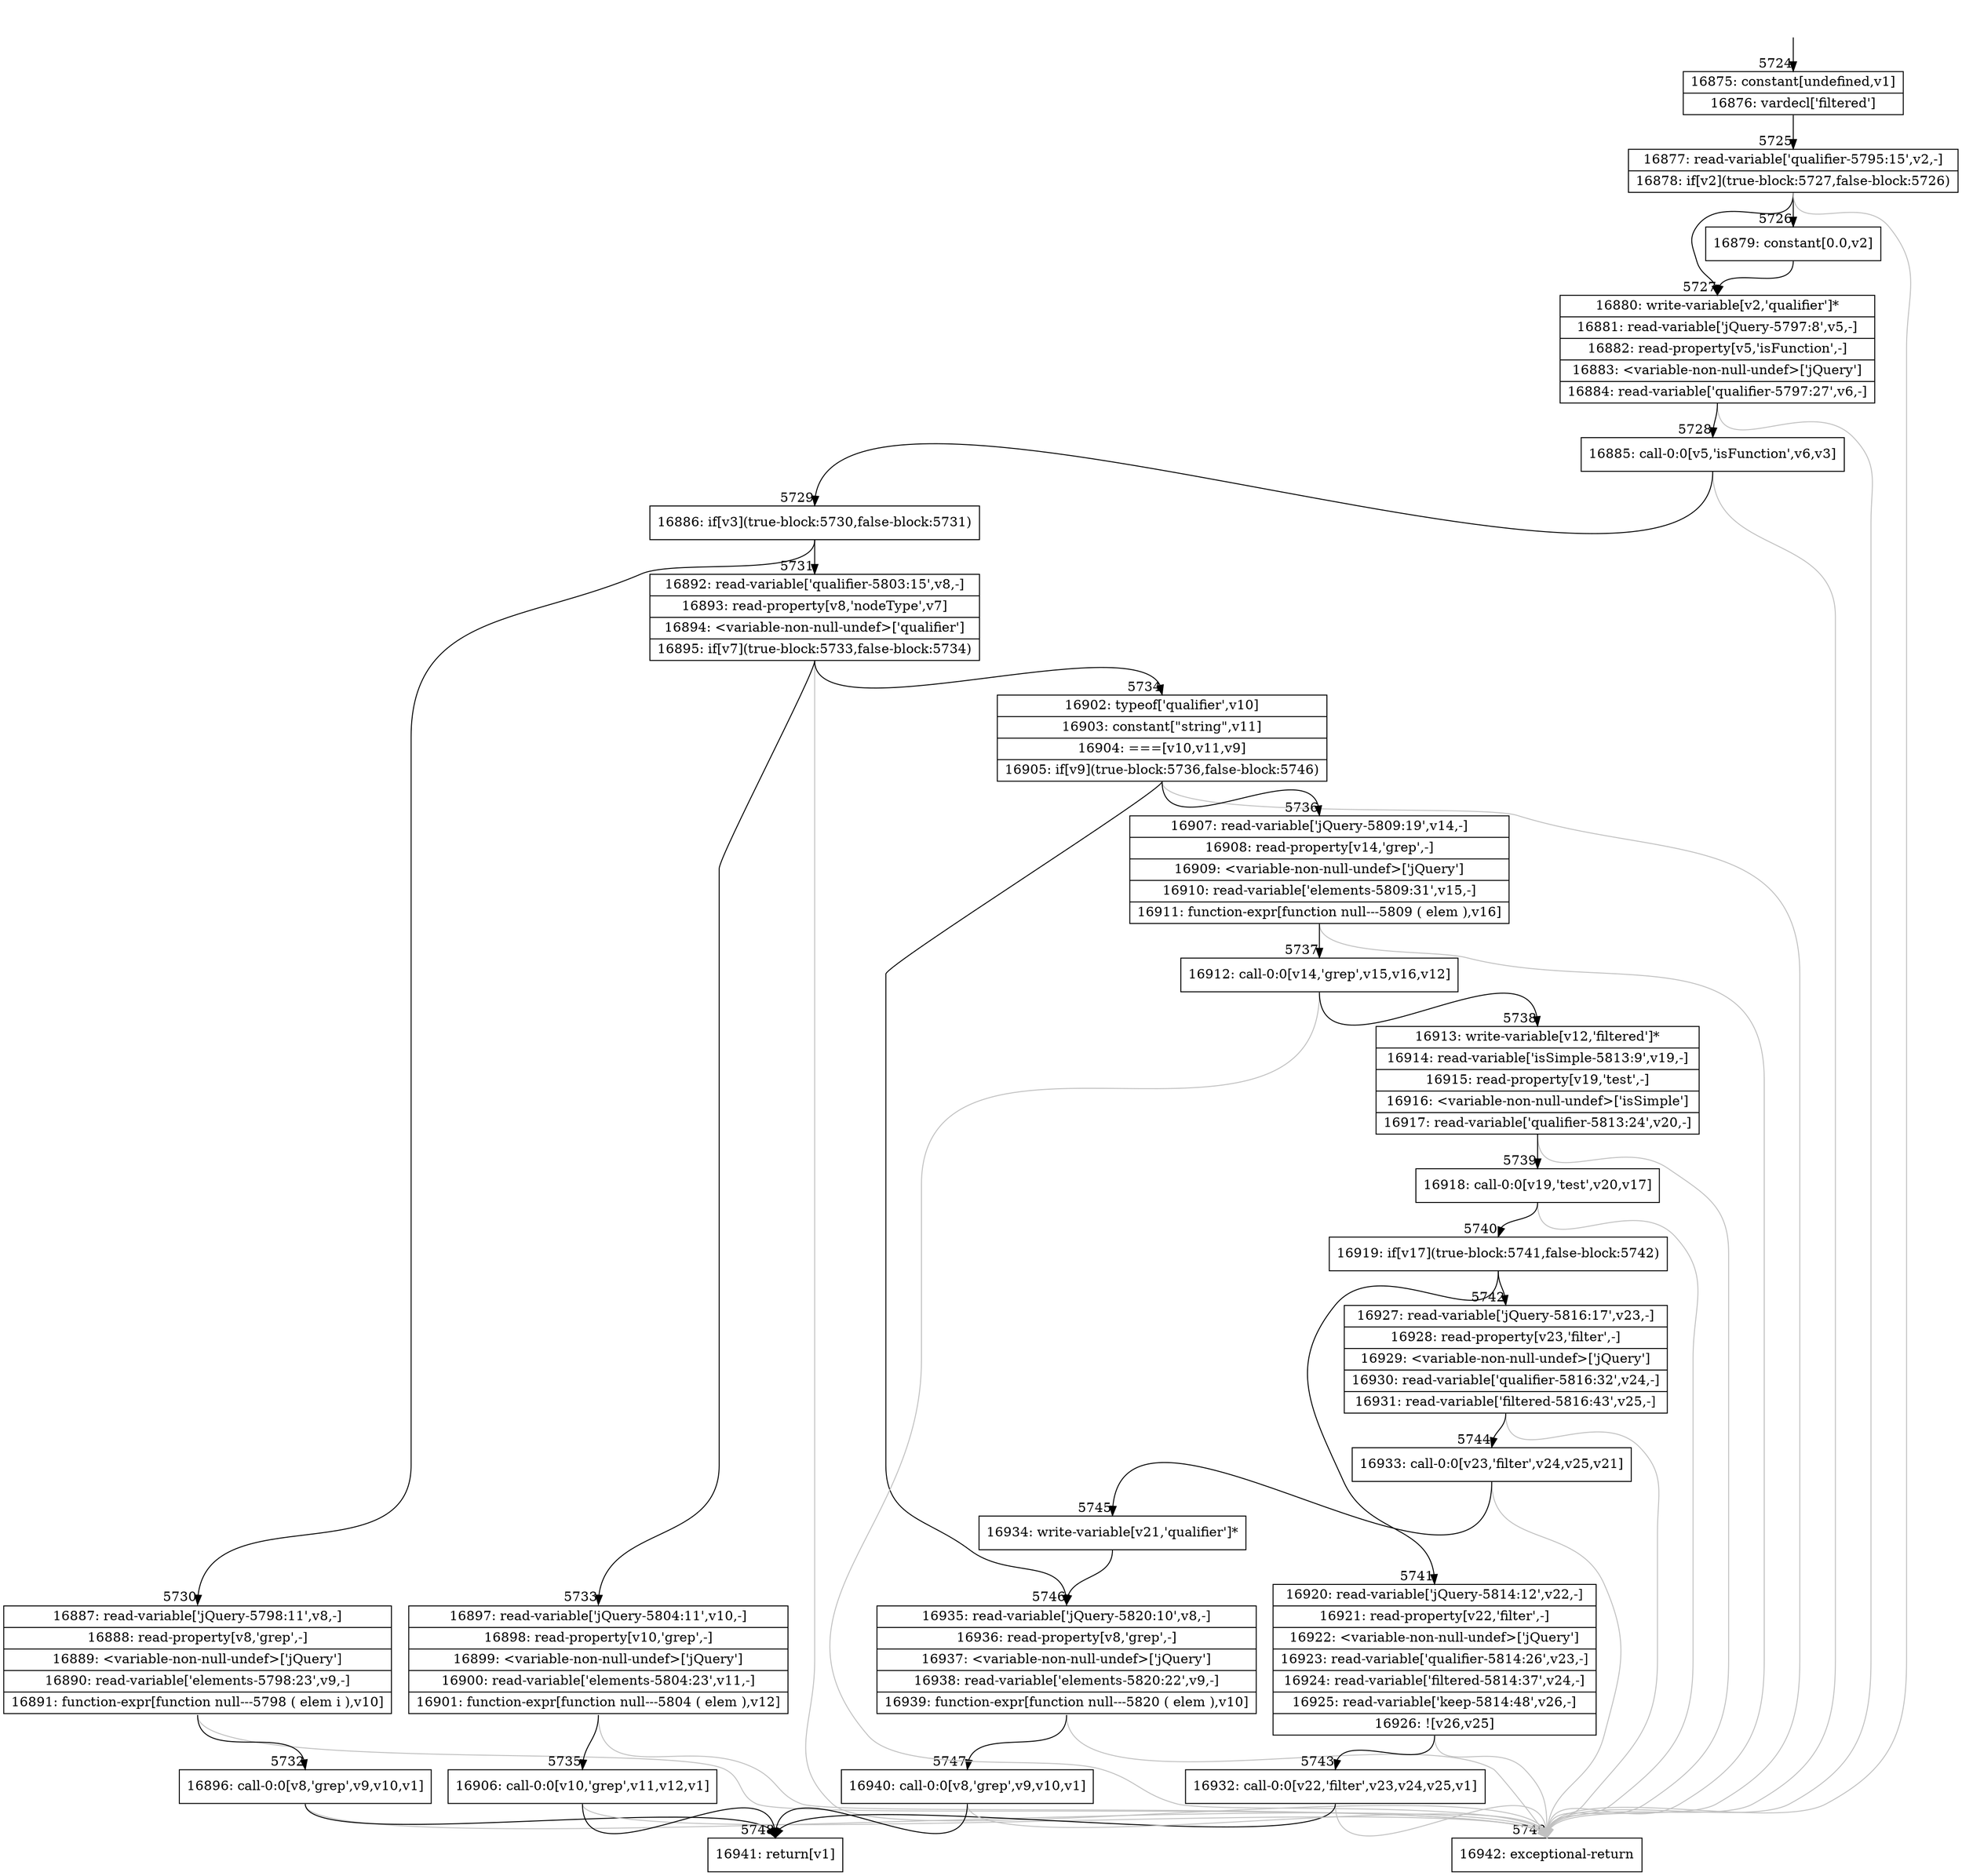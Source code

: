 digraph {
rankdir="TD"
BB_entry367[shape=none,label=""];
BB_entry367 -> BB5724 [tailport=s, headport=n, headlabel="    5724"]
BB5724 [shape=record label="{16875: constant[undefined,v1]|16876: vardecl['filtered']}" ] 
BB5724 -> BB5725 [tailport=s, headport=n, headlabel="      5725"]
BB5725 [shape=record label="{16877: read-variable['qualifier-5795:15',v2,-]|16878: if[v2](true-block:5727,false-block:5726)}" ] 
BB5725 -> BB5727 [tailport=s, headport=n, headlabel="      5727"]
BB5725 -> BB5726 [tailport=s, headport=n, headlabel="      5726"]
BB5725 -> BB5749 [tailport=s, headport=n, color=gray, headlabel="      5749"]
BB5726 [shape=record label="{16879: constant[0.0,v2]}" ] 
BB5726 -> BB5727 [tailport=s, headport=n]
BB5727 [shape=record label="{16880: write-variable[v2,'qualifier']*|16881: read-variable['jQuery-5797:8',v5,-]|16882: read-property[v5,'isFunction',-]|16883: \<variable-non-null-undef\>['jQuery']|16884: read-variable['qualifier-5797:27',v6,-]}" ] 
BB5727 -> BB5728 [tailport=s, headport=n, headlabel="      5728"]
BB5727 -> BB5749 [tailport=s, headport=n, color=gray]
BB5728 [shape=record label="{16885: call-0:0[v5,'isFunction',v6,v3]}" ] 
BB5728 -> BB5729 [tailport=s, headport=n, headlabel="      5729"]
BB5728 -> BB5749 [tailport=s, headport=n, color=gray]
BB5729 [shape=record label="{16886: if[v3](true-block:5730,false-block:5731)}" ] 
BB5729 -> BB5730 [tailport=s, headport=n, headlabel="      5730"]
BB5729 -> BB5731 [tailport=s, headport=n, headlabel="      5731"]
BB5730 [shape=record label="{16887: read-variable['jQuery-5798:11',v8,-]|16888: read-property[v8,'grep',-]|16889: \<variable-non-null-undef\>['jQuery']|16890: read-variable['elements-5798:23',v9,-]|16891: function-expr[function null---5798 ( elem i ),v10]}" ] 
BB5730 -> BB5732 [tailport=s, headport=n, headlabel="      5732"]
BB5730 -> BB5749 [tailport=s, headport=n, color=gray]
BB5731 [shape=record label="{16892: read-variable['qualifier-5803:15',v8,-]|16893: read-property[v8,'nodeType',v7]|16894: \<variable-non-null-undef\>['qualifier']|16895: if[v7](true-block:5733,false-block:5734)}" ] 
BB5731 -> BB5733 [tailport=s, headport=n, headlabel="      5733"]
BB5731 -> BB5734 [tailport=s, headport=n, headlabel="      5734"]
BB5731 -> BB5749 [tailport=s, headport=n, color=gray]
BB5732 [shape=record label="{16896: call-0:0[v8,'grep',v9,v10,v1]}" ] 
BB5732 -> BB5748 [tailport=s, headport=n, headlabel="      5748"]
BB5732 -> BB5749 [tailport=s, headport=n, color=gray]
BB5733 [shape=record label="{16897: read-variable['jQuery-5804:11',v10,-]|16898: read-property[v10,'grep',-]|16899: \<variable-non-null-undef\>['jQuery']|16900: read-variable['elements-5804:23',v11,-]|16901: function-expr[function null---5804 ( elem ),v12]}" ] 
BB5733 -> BB5735 [tailport=s, headport=n, headlabel="      5735"]
BB5733 -> BB5749 [tailport=s, headport=n, color=gray]
BB5734 [shape=record label="{16902: typeof['qualifier',v10]|16903: constant[\"string\",v11]|16904: ===[v10,v11,v9]|16905: if[v9](true-block:5736,false-block:5746)}" ] 
BB5734 -> BB5736 [tailport=s, headport=n, headlabel="      5736"]
BB5734 -> BB5746 [tailport=s, headport=n, headlabel="      5746"]
BB5734 -> BB5749 [tailport=s, headport=n, color=gray]
BB5735 [shape=record label="{16906: call-0:0[v10,'grep',v11,v12,v1]}" ] 
BB5735 -> BB5748 [tailport=s, headport=n]
BB5735 -> BB5749 [tailport=s, headport=n, color=gray]
BB5736 [shape=record label="{16907: read-variable['jQuery-5809:19',v14,-]|16908: read-property[v14,'grep',-]|16909: \<variable-non-null-undef\>['jQuery']|16910: read-variable['elements-5809:31',v15,-]|16911: function-expr[function null---5809 ( elem ),v16]}" ] 
BB5736 -> BB5737 [tailport=s, headport=n, headlabel="      5737"]
BB5736 -> BB5749 [tailport=s, headport=n, color=gray]
BB5737 [shape=record label="{16912: call-0:0[v14,'grep',v15,v16,v12]}" ] 
BB5737 -> BB5738 [tailport=s, headport=n, headlabel="      5738"]
BB5737 -> BB5749 [tailport=s, headport=n, color=gray]
BB5738 [shape=record label="{16913: write-variable[v12,'filtered']*|16914: read-variable['isSimple-5813:9',v19,-]|16915: read-property[v19,'test',-]|16916: \<variable-non-null-undef\>['isSimple']|16917: read-variable['qualifier-5813:24',v20,-]}" ] 
BB5738 -> BB5739 [tailport=s, headport=n, headlabel="      5739"]
BB5738 -> BB5749 [tailport=s, headport=n, color=gray]
BB5739 [shape=record label="{16918: call-0:0[v19,'test',v20,v17]}" ] 
BB5739 -> BB5740 [tailport=s, headport=n, headlabel="      5740"]
BB5739 -> BB5749 [tailport=s, headport=n, color=gray]
BB5740 [shape=record label="{16919: if[v17](true-block:5741,false-block:5742)}" ] 
BB5740 -> BB5741 [tailport=s, headport=n, headlabel="      5741"]
BB5740 -> BB5742 [tailport=s, headport=n, headlabel="      5742"]
BB5741 [shape=record label="{16920: read-variable['jQuery-5814:12',v22,-]|16921: read-property[v22,'filter',-]|16922: \<variable-non-null-undef\>['jQuery']|16923: read-variable['qualifier-5814:26',v23,-]|16924: read-variable['filtered-5814:37',v24,-]|16925: read-variable['keep-5814:48',v26,-]|16926: ![v26,v25]}" ] 
BB5741 -> BB5743 [tailport=s, headport=n, headlabel="      5743"]
BB5741 -> BB5749 [tailport=s, headport=n, color=gray]
BB5742 [shape=record label="{16927: read-variable['jQuery-5816:17',v23,-]|16928: read-property[v23,'filter',-]|16929: \<variable-non-null-undef\>['jQuery']|16930: read-variable['qualifier-5816:32',v24,-]|16931: read-variable['filtered-5816:43',v25,-]}" ] 
BB5742 -> BB5744 [tailport=s, headport=n, headlabel="      5744"]
BB5742 -> BB5749 [tailport=s, headport=n, color=gray]
BB5743 [shape=record label="{16932: call-0:0[v22,'filter',v23,v24,v25,v1]}" ] 
BB5743 -> BB5748 [tailport=s, headport=n]
BB5743 -> BB5749 [tailport=s, headport=n, color=gray]
BB5744 [shape=record label="{16933: call-0:0[v23,'filter',v24,v25,v21]}" ] 
BB5744 -> BB5745 [tailport=s, headport=n, headlabel="      5745"]
BB5744 -> BB5749 [tailport=s, headport=n, color=gray]
BB5745 [shape=record label="{16934: write-variable[v21,'qualifier']*}" ] 
BB5745 -> BB5746 [tailport=s, headport=n]
BB5746 [shape=record label="{16935: read-variable['jQuery-5820:10',v8,-]|16936: read-property[v8,'grep',-]|16937: \<variable-non-null-undef\>['jQuery']|16938: read-variable['elements-5820:22',v9,-]|16939: function-expr[function null---5820 ( elem ),v10]}" ] 
BB5746 -> BB5747 [tailport=s, headport=n, headlabel="      5747"]
BB5746 -> BB5749 [tailport=s, headport=n, color=gray]
BB5747 [shape=record label="{16940: call-0:0[v8,'grep',v9,v10,v1]}" ] 
BB5747 -> BB5748 [tailport=s, headport=n]
BB5747 -> BB5749 [tailport=s, headport=n, color=gray]
BB5748 [shape=record label="{16941: return[v1]}" ] 
BB5749 [shape=record label="{16942: exceptional-return}" ] 
}
